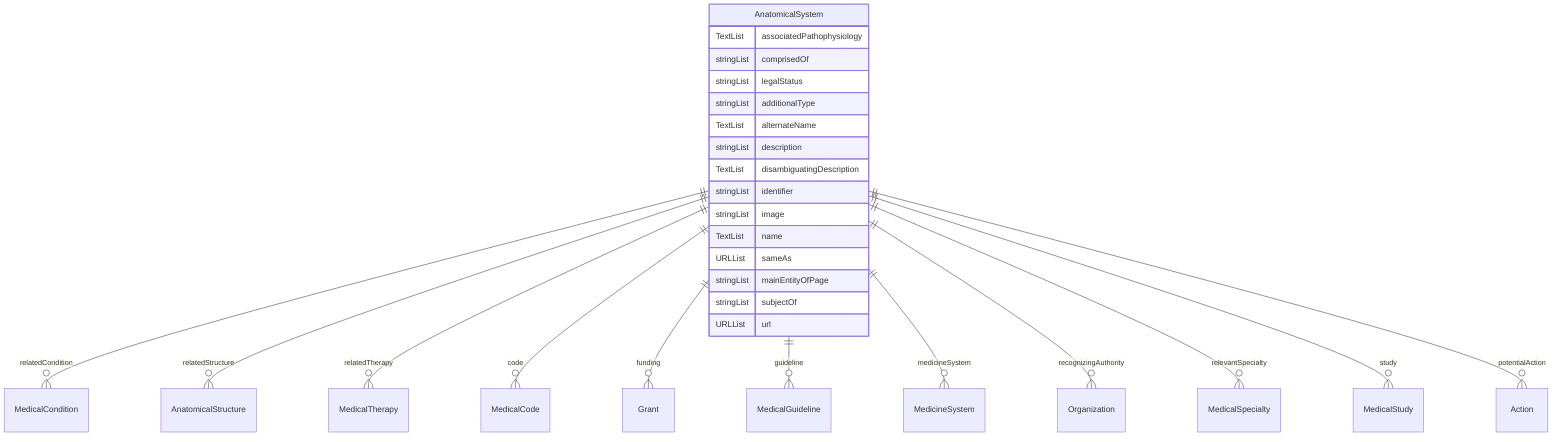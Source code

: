 erDiagram
AnatomicalSystem {
    TextList associatedPathophysiology  
    stringList comprisedOf  
    stringList legalStatus  
    stringList additionalType  
    TextList alternateName  
    stringList description  
    TextList disambiguatingDescription  
    stringList identifier  
    stringList image  
    TextList name  
    URLList sameAs  
    stringList mainEntityOfPage  
    stringList subjectOf  
    URLList url  
}

AnatomicalSystem ||--}o MedicalCondition : "relatedCondition"
AnatomicalSystem ||--}o AnatomicalStructure : "relatedStructure"
AnatomicalSystem ||--}o MedicalTherapy : "relatedTherapy"
AnatomicalSystem ||--}o MedicalCode : "code"
AnatomicalSystem ||--}o Grant : "funding"
AnatomicalSystem ||--}o MedicalGuideline : "guideline"
AnatomicalSystem ||--}o MedicineSystem : "medicineSystem"
AnatomicalSystem ||--}o Organization : "recognizingAuthority"
AnatomicalSystem ||--}o MedicalSpecialty : "relevantSpecialty"
AnatomicalSystem ||--}o MedicalStudy : "study"
AnatomicalSystem ||--}o Action : "potentialAction"
